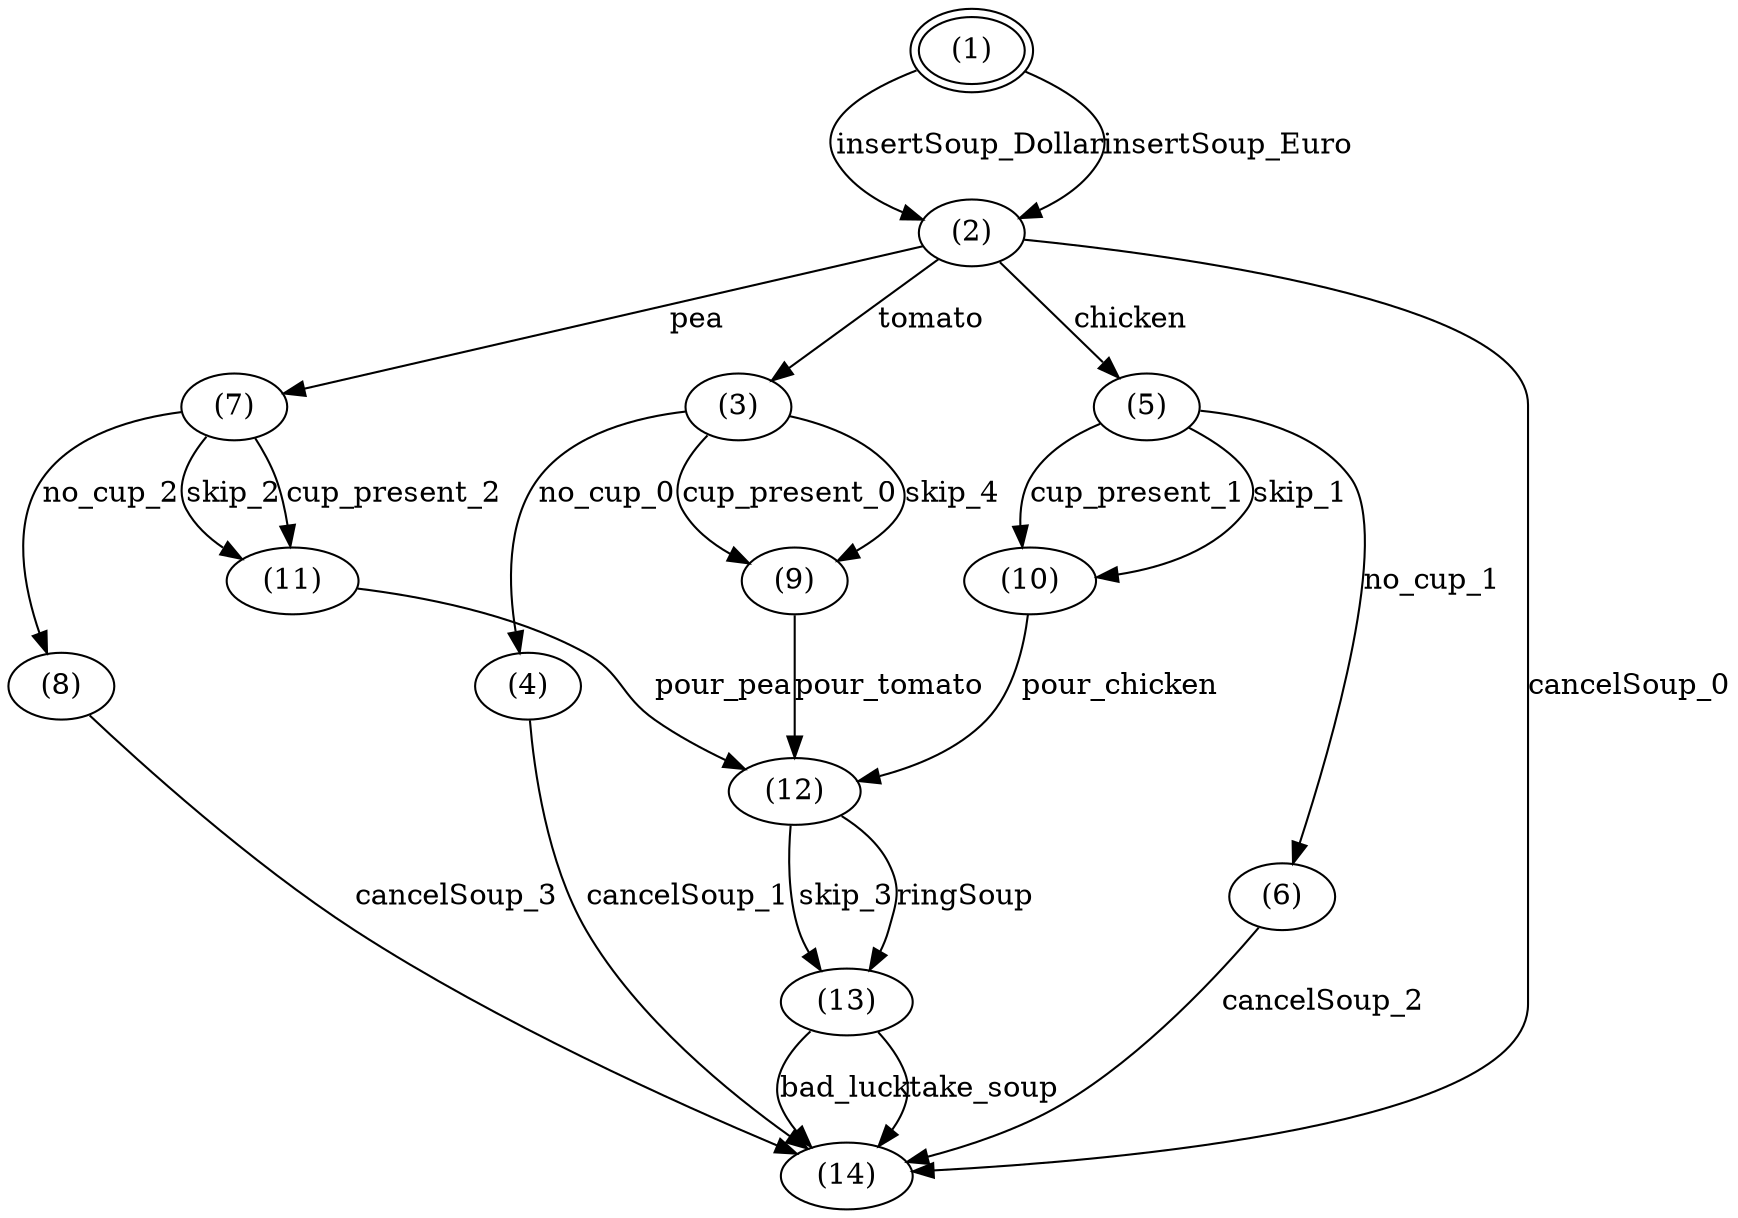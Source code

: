 digraph G {
center = TRUE;
mclimit = 10.0;
nodesep = 0.05;
node [ width=0.25, height=0.25, label="" ];
s0 [ peripheries=2 ];
s0 [label="(1)"];
s1 [label="(2)"];
s2 [label="(7)"];
s3 [label="(5)"];
s4 [label="(3)"];
s5 [label="(14)"];
s6 [label="(11)"];
s7 [label="(8)"];
s8 [label="(10)"];
s9 [label="(6)"];
s10 [label="(9)"];
s11 [label="(4)"];
s12 [label="(12)"];
s13 [label="(13)"];
s0->s1[label="insertSoup_Dollar"];
s0->s1[label="insertSoup_Euro"];
s1->s2[label="pea"];
s1->s3[label="chicken"];
s1->s4[label="tomato"];
s1->s5[label="cancelSoup_0"];
s2->s6[label="skip_2"];
s2->s6[label="cup_present_2"];
s2->s7[label="no_cup_2"];
s3->s8[label="skip_1"];
s3->s8[label="cup_present_1"];
s3->s9[label="no_cup_1"];
s4->s10[label="skip_4"];
s4->s10[label="cup_present_0"];
s4->s11[label="no_cup_0"];
s6->s12[label="pour_pea"];
s7->s5[label="cancelSoup_3"];
s8->s12[label="pour_chicken"];
s9->s5[label="cancelSoup_2"];
s10->s12[label="pour_tomato"];
s11->s5[label="cancelSoup_1"];
s12->s13[label="skip_3"];
s12->s13[label="ringSoup"];
s13->s5[label="bad_luck"];
s13->s5[label="take_soup"];
}
